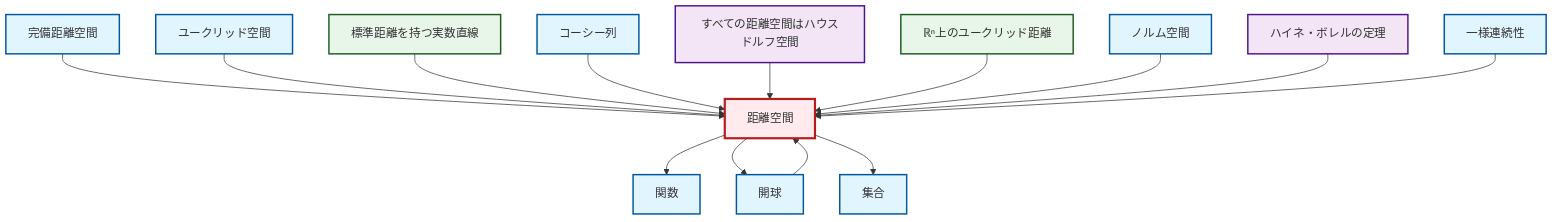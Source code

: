 graph TD
    classDef definition fill:#e1f5fe,stroke:#01579b,stroke-width:2px
    classDef theorem fill:#f3e5f5,stroke:#4a148c,stroke-width:2px
    classDef axiom fill:#fff3e0,stroke:#e65100,stroke-width:2px
    classDef example fill:#e8f5e9,stroke:#1b5e20,stroke-width:2px
    classDef current fill:#ffebee,stroke:#b71c1c,stroke-width:3px
    ex-euclidean-metric["ℝⁿ上のユークリッド距離"]:::example
    def-normed-vector-space["ノルム空間"]:::definition
    def-set["集合"]:::definition
    def-uniform-continuity["一様連続性"]:::definition
    thm-metric-hausdorff["すべての距離空間はハウスドルフ空間"]:::theorem
    def-cauchy-sequence["コーシー列"]:::definition
    def-metric-space["距離空間"]:::definition
    def-euclidean-space["ユークリッド空間"]:::definition
    def-function["関数"]:::definition
    thm-heine-borel["ハイネ・ボレルの定理"]:::theorem
    def-open-ball["開球"]:::definition
    def-complete-metric-space["完備距離空間"]:::definition
    ex-real-line-metric["標準距離を持つ実数直線"]:::example
    def-metric-space --> def-function
    def-metric-space --> def-open-ball
    def-complete-metric-space --> def-metric-space
    def-euclidean-space --> def-metric-space
    ex-real-line-metric --> def-metric-space
    def-cauchy-sequence --> def-metric-space
    thm-metric-hausdorff --> def-metric-space
    ex-euclidean-metric --> def-metric-space
    def-normed-vector-space --> def-metric-space
    def-open-ball --> def-metric-space
    thm-heine-borel --> def-metric-space
    def-uniform-continuity --> def-metric-space
    def-metric-space --> def-set
    class def-metric-space current